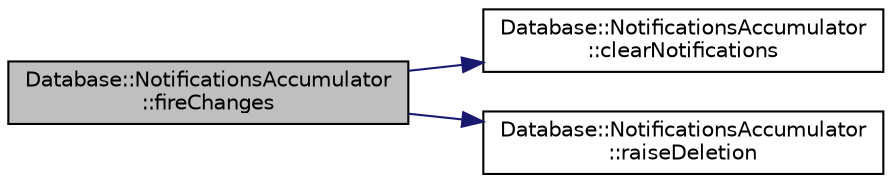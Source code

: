 digraph "Database::NotificationsAccumulator::fireChanges"
{
 // LATEX_PDF_SIZE
  edge [fontname="Helvetica",fontsize="10",labelfontname="Helvetica",labelfontsize="10"];
  node [fontname="Helvetica",fontsize="10",shape=record];
  rankdir="LR";
  Node1 [label="Database::NotificationsAccumulator\l::fireChanges",height=0.2,width=0.4,color="black", fillcolor="grey75", style="filled", fontcolor="black",tooltip=" "];
  Node1 -> Node2 [color="midnightblue",fontsize="10",style="solid",fontname="Helvetica"];
  Node2 [label="Database::NotificationsAccumulator\l::clearNotifications",height=0.2,width=0.4,color="black", fillcolor="white", style="filled",URL="$class_database_1_1_notifications_accumulator.html#a0b6d547032516337cfcb6154e95a81d2",tooltip=" "];
  Node1 -> Node3 [color="midnightblue",fontsize="10",style="solid",fontname="Helvetica"];
  Node3 [label="Database::NotificationsAccumulator\l::raiseDeletion",height=0.2,width=0.4,color="black", fillcolor="white", style="filled",URL="$class_database_1_1_notifications_accumulator.html#ac8a06f5140982a05c82a040b392d3a60",tooltip=" "];
}
